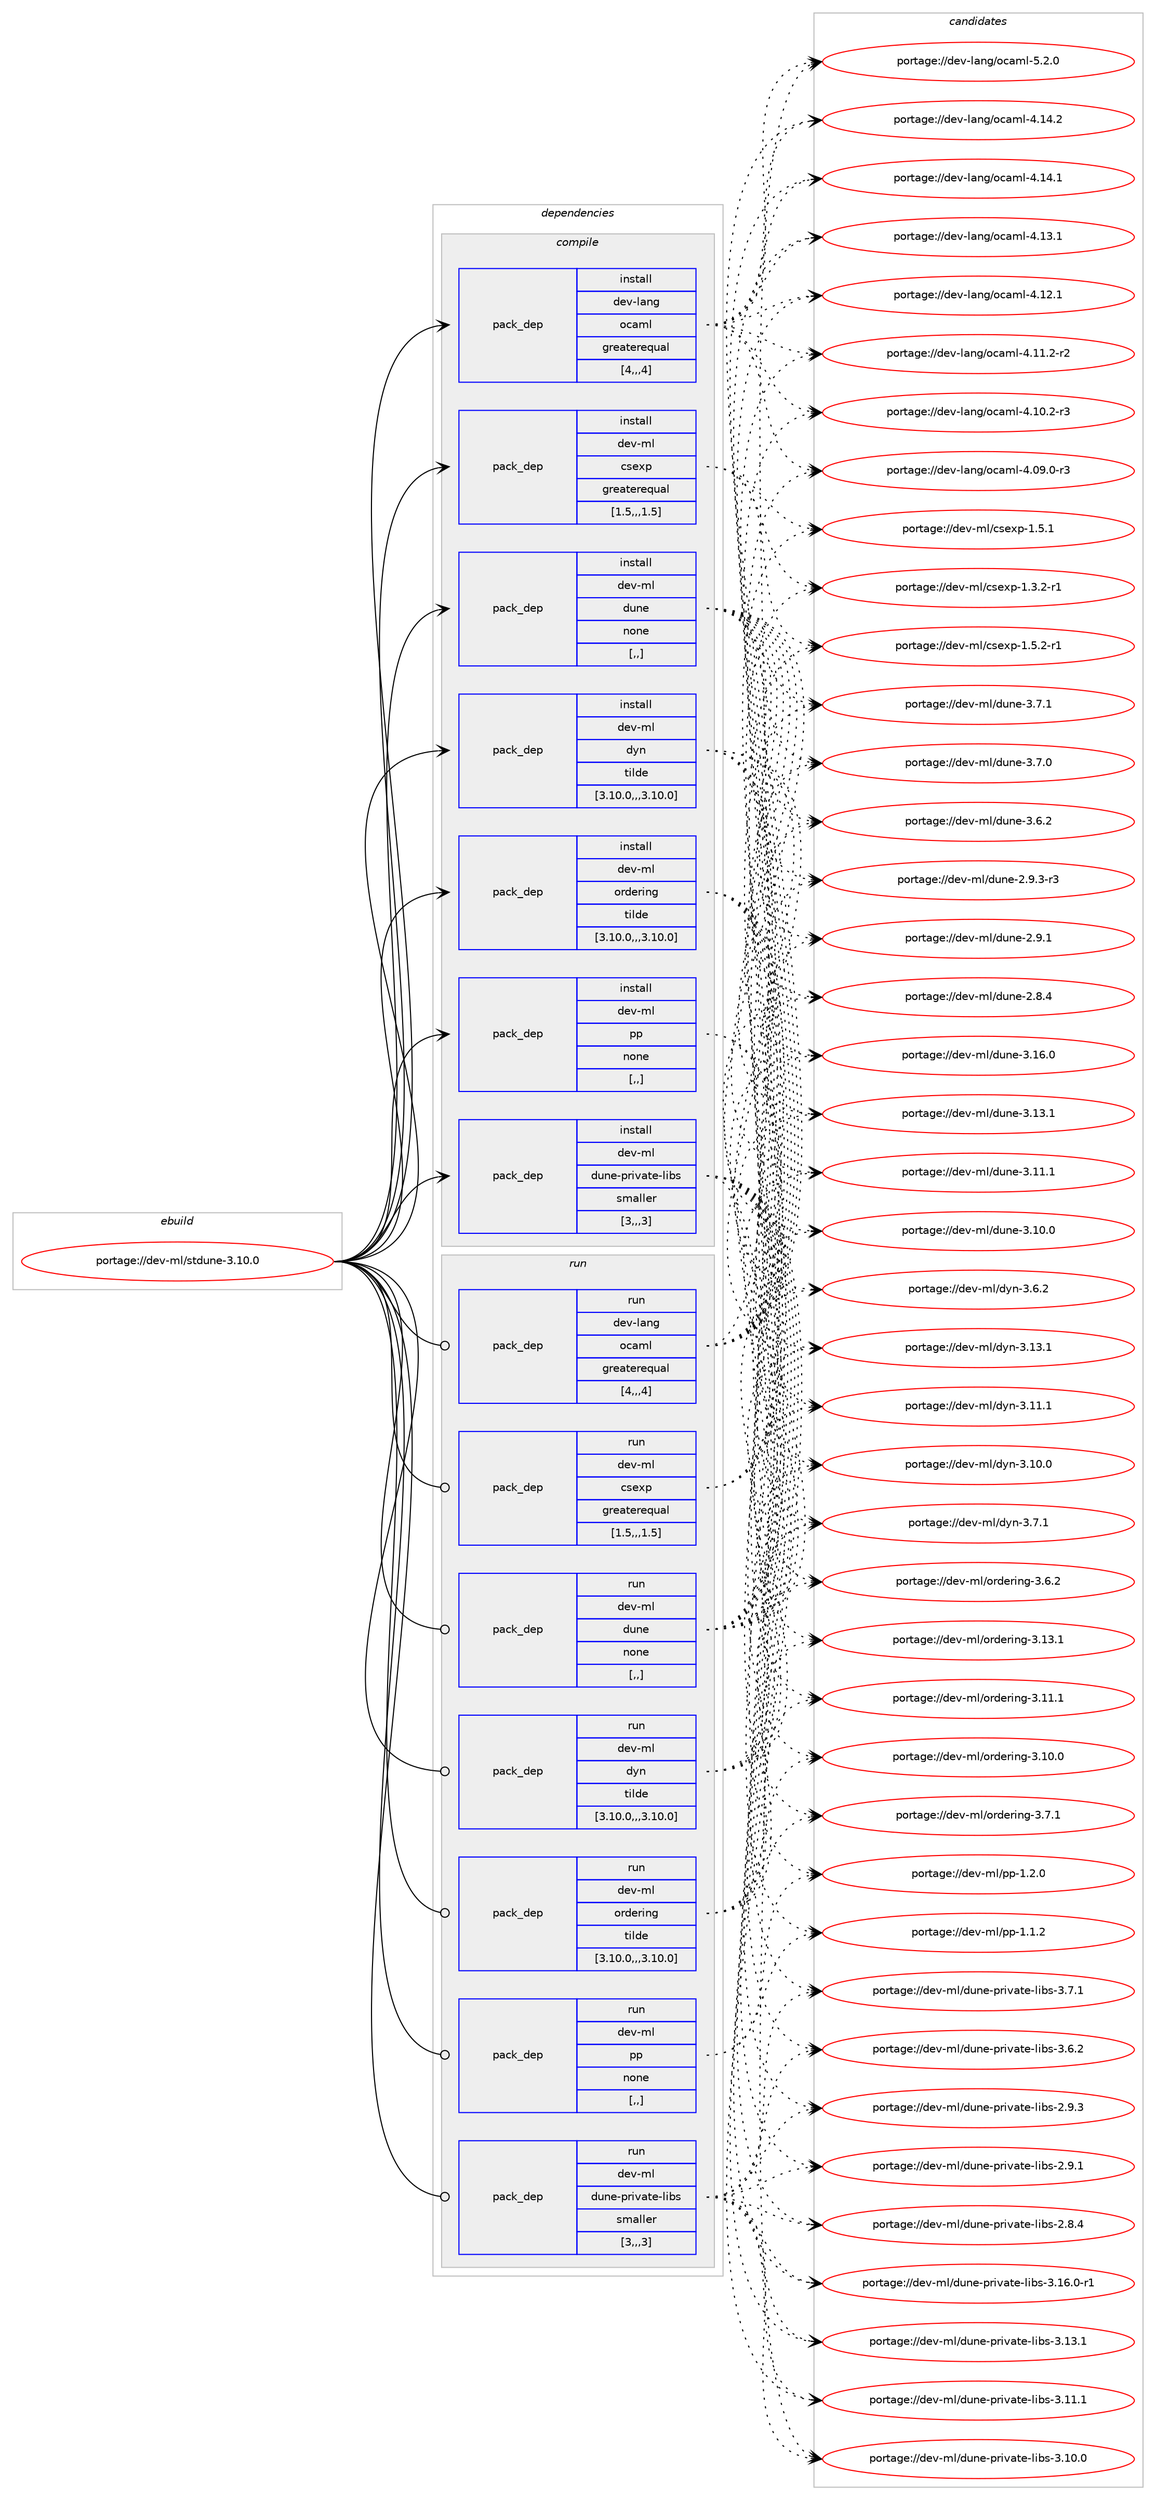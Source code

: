 digraph prolog {

# *************
# Graph options
# *************

newrank=true;
concentrate=true;
compound=true;
graph [rankdir=LR,fontname=Helvetica,fontsize=10,ranksep=1.5];#, ranksep=2.5, nodesep=0.2];
edge  [arrowhead=vee];
node  [fontname=Helvetica,fontsize=10];

# **********
# The ebuild
# **********

subgraph cluster_leftcol {
color=gray;
label=<<i>ebuild</i>>;
id [label="portage://dev-ml/stdune-3.10.0", color=red, width=4, href="../dev-ml/stdune-3.10.0.svg"];
}

# ****************
# The dependencies
# ****************

subgraph cluster_midcol {
color=gray;
label=<<i>dependencies</i>>;
subgraph cluster_compile {
fillcolor="#eeeeee";
style=filled;
label=<<i>compile</i>>;
subgraph pack94167 {
dependency125145 [label=<<TABLE BORDER="0" CELLBORDER="1" CELLSPACING="0" CELLPADDING="4" WIDTH="220"><TR><TD ROWSPAN="6" CELLPADDING="30">pack_dep</TD></TR><TR><TD WIDTH="110">install</TD></TR><TR><TD>dev-lang</TD></TR><TR><TD>ocaml</TD></TR><TR><TD>greaterequal</TD></TR><TR><TD>[4,,,4]</TD></TR></TABLE>>, shape=none, color=blue];
}
id:e -> dependency125145:w [weight=20,style="solid",arrowhead="vee"];
subgraph pack94168 {
dependency125146 [label=<<TABLE BORDER="0" CELLBORDER="1" CELLSPACING="0" CELLPADDING="4" WIDTH="220"><TR><TD ROWSPAN="6" CELLPADDING="30">pack_dep</TD></TR><TR><TD WIDTH="110">install</TD></TR><TR><TD>dev-ml</TD></TR><TR><TD>csexp</TD></TR><TR><TD>greaterequal</TD></TR><TR><TD>[1.5,,,1.5]</TD></TR></TABLE>>, shape=none, color=blue];
}
id:e -> dependency125146:w [weight=20,style="solid",arrowhead="vee"];
subgraph pack94169 {
dependency125147 [label=<<TABLE BORDER="0" CELLBORDER="1" CELLSPACING="0" CELLPADDING="4" WIDTH="220"><TR><TD ROWSPAN="6" CELLPADDING="30">pack_dep</TD></TR><TR><TD WIDTH="110">install</TD></TR><TR><TD>dev-ml</TD></TR><TR><TD>dune</TD></TR><TR><TD>none</TD></TR><TR><TD>[,,]</TD></TR></TABLE>>, shape=none, color=blue];
}
id:e -> dependency125147:w [weight=20,style="solid",arrowhead="vee"];
subgraph pack94170 {
dependency125148 [label=<<TABLE BORDER="0" CELLBORDER="1" CELLSPACING="0" CELLPADDING="4" WIDTH="220"><TR><TD ROWSPAN="6" CELLPADDING="30">pack_dep</TD></TR><TR><TD WIDTH="110">install</TD></TR><TR><TD>dev-ml</TD></TR><TR><TD>dyn</TD></TR><TR><TD>tilde</TD></TR><TR><TD>[3.10.0,,,3.10.0]</TD></TR></TABLE>>, shape=none, color=blue];
}
id:e -> dependency125148:w [weight=20,style="solid",arrowhead="vee"];
subgraph pack94171 {
dependency125149 [label=<<TABLE BORDER="0" CELLBORDER="1" CELLSPACING="0" CELLPADDING="4" WIDTH="220"><TR><TD ROWSPAN="6" CELLPADDING="30">pack_dep</TD></TR><TR><TD WIDTH="110">install</TD></TR><TR><TD>dev-ml</TD></TR><TR><TD>ordering</TD></TR><TR><TD>tilde</TD></TR><TR><TD>[3.10.0,,,3.10.0]</TD></TR></TABLE>>, shape=none, color=blue];
}
id:e -> dependency125149:w [weight=20,style="solid",arrowhead="vee"];
subgraph pack94172 {
dependency125150 [label=<<TABLE BORDER="0" CELLBORDER="1" CELLSPACING="0" CELLPADDING="4" WIDTH="220"><TR><TD ROWSPAN="6" CELLPADDING="30">pack_dep</TD></TR><TR><TD WIDTH="110">install</TD></TR><TR><TD>dev-ml</TD></TR><TR><TD>pp</TD></TR><TR><TD>none</TD></TR><TR><TD>[,,]</TD></TR></TABLE>>, shape=none, color=blue];
}
id:e -> dependency125150:w [weight=20,style="solid",arrowhead="vee"];
subgraph pack94173 {
dependency125151 [label=<<TABLE BORDER="0" CELLBORDER="1" CELLSPACING="0" CELLPADDING="4" WIDTH="220"><TR><TD ROWSPAN="6" CELLPADDING="30">pack_dep</TD></TR><TR><TD WIDTH="110">install</TD></TR><TR><TD>dev-ml</TD></TR><TR><TD>dune-private-libs</TD></TR><TR><TD>smaller</TD></TR><TR><TD>[3,,,3]</TD></TR></TABLE>>, shape=none, color=blue];
}
id:e -> dependency125151:w [weight=20,style="solid",arrowhead="vee"];
}
subgraph cluster_compileandrun {
fillcolor="#eeeeee";
style=filled;
label=<<i>compile and run</i>>;
}
subgraph cluster_run {
fillcolor="#eeeeee";
style=filled;
label=<<i>run</i>>;
subgraph pack94174 {
dependency125152 [label=<<TABLE BORDER="0" CELLBORDER="1" CELLSPACING="0" CELLPADDING="4" WIDTH="220"><TR><TD ROWSPAN="6" CELLPADDING="30">pack_dep</TD></TR><TR><TD WIDTH="110">run</TD></TR><TR><TD>dev-lang</TD></TR><TR><TD>ocaml</TD></TR><TR><TD>greaterequal</TD></TR><TR><TD>[4,,,4]</TD></TR></TABLE>>, shape=none, color=blue];
}
id:e -> dependency125152:w [weight=20,style="solid",arrowhead="odot"];
subgraph pack94175 {
dependency125153 [label=<<TABLE BORDER="0" CELLBORDER="1" CELLSPACING="0" CELLPADDING="4" WIDTH="220"><TR><TD ROWSPAN="6" CELLPADDING="30">pack_dep</TD></TR><TR><TD WIDTH="110">run</TD></TR><TR><TD>dev-ml</TD></TR><TR><TD>csexp</TD></TR><TR><TD>greaterequal</TD></TR><TR><TD>[1.5,,,1.5]</TD></TR></TABLE>>, shape=none, color=blue];
}
id:e -> dependency125153:w [weight=20,style="solid",arrowhead="odot"];
subgraph pack94176 {
dependency125154 [label=<<TABLE BORDER="0" CELLBORDER="1" CELLSPACING="0" CELLPADDING="4" WIDTH="220"><TR><TD ROWSPAN="6" CELLPADDING="30">pack_dep</TD></TR><TR><TD WIDTH="110">run</TD></TR><TR><TD>dev-ml</TD></TR><TR><TD>dune</TD></TR><TR><TD>none</TD></TR><TR><TD>[,,]</TD></TR></TABLE>>, shape=none, color=blue];
}
id:e -> dependency125154:w [weight=20,style="solid",arrowhead="odot"];
subgraph pack94177 {
dependency125155 [label=<<TABLE BORDER="0" CELLBORDER="1" CELLSPACING="0" CELLPADDING="4" WIDTH="220"><TR><TD ROWSPAN="6" CELLPADDING="30">pack_dep</TD></TR><TR><TD WIDTH="110">run</TD></TR><TR><TD>dev-ml</TD></TR><TR><TD>dyn</TD></TR><TR><TD>tilde</TD></TR><TR><TD>[3.10.0,,,3.10.0]</TD></TR></TABLE>>, shape=none, color=blue];
}
id:e -> dependency125155:w [weight=20,style="solid",arrowhead="odot"];
subgraph pack94178 {
dependency125156 [label=<<TABLE BORDER="0" CELLBORDER="1" CELLSPACING="0" CELLPADDING="4" WIDTH="220"><TR><TD ROWSPAN="6" CELLPADDING="30">pack_dep</TD></TR><TR><TD WIDTH="110">run</TD></TR><TR><TD>dev-ml</TD></TR><TR><TD>ordering</TD></TR><TR><TD>tilde</TD></TR><TR><TD>[3.10.0,,,3.10.0]</TD></TR></TABLE>>, shape=none, color=blue];
}
id:e -> dependency125156:w [weight=20,style="solid",arrowhead="odot"];
subgraph pack94179 {
dependency125157 [label=<<TABLE BORDER="0" CELLBORDER="1" CELLSPACING="0" CELLPADDING="4" WIDTH="220"><TR><TD ROWSPAN="6" CELLPADDING="30">pack_dep</TD></TR><TR><TD WIDTH="110">run</TD></TR><TR><TD>dev-ml</TD></TR><TR><TD>pp</TD></TR><TR><TD>none</TD></TR><TR><TD>[,,]</TD></TR></TABLE>>, shape=none, color=blue];
}
id:e -> dependency125157:w [weight=20,style="solid",arrowhead="odot"];
subgraph pack94180 {
dependency125158 [label=<<TABLE BORDER="0" CELLBORDER="1" CELLSPACING="0" CELLPADDING="4" WIDTH="220"><TR><TD ROWSPAN="6" CELLPADDING="30">pack_dep</TD></TR><TR><TD WIDTH="110">run</TD></TR><TR><TD>dev-ml</TD></TR><TR><TD>dune-private-libs</TD></TR><TR><TD>smaller</TD></TR><TR><TD>[3,,,3]</TD></TR></TABLE>>, shape=none, color=blue];
}
id:e -> dependency125158:w [weight=20,style="solid",arrowhead="odot"];
}
}

# **************
# The candidates
# **************

subgraph cluster_choices {
rank=same;
color=gray;
label=<<i>candidates</i>>;

subgraph choice94167 {
color=black;
nodesep=1;
choice1001011184510897110103471119997109108455346504648 [label="portage://dev-lang/ocaml-5.2.0", color=red, width=4,href="../dev-lang/ocaml-5.2.0.svg"];
choice100101118451089711010347111999710910845524649524650 [label="portage://dev-lang/ocaml-4.14.2", color=red, width=4,href="../dev-lang/ocaml-4.14.2.svg"];
choice100101118451089711010347111999710910845524649524649 [label="portage://dev-lang/ocaml-4.14.1", color=red, width=4,href="../dev-lang/ocaml-4.14.1.svg"];
choice100101118451089711010347111999710910845524649514649 [label="portage://dev-lang/ocaml-4.13.1", color=red, width=4,href="../dev-lang/ocaml-4.13.1.svg"];
choice100101118451089711010347111999710910845524649504649 [label="portage://dev-lang/ocaml-4.12.1", color=red, width=4,href="../dev-lang/ocaml-4.12.1.svg"];
choice1001011184510897110103471119997109108455246494946504511450 [label="portage://dev-lang/ocaml-4.11.2-r2", color=red, width=4,href="../dev-lang/ocaml-4.11.2-r2.svg"];
choice1001011184510897110103471119997109108455246494846504511451 [label="portage://dev-lang/ocaml-4.10.2-r3", color=red, width=4,href="../dev-lang/ocaml-4.10.2-r3.svg"];
choice1001011184510897110103471119997109108455246485746484511451 [label="portage://dev-lang/ocaml-4.09.0-r3", color=red, width=4,href="../dev-lang/ocaml-4.09.0-r3.svg"];
dependency125145:e -> choice1001011184510897110103471119997109108455346504648:w [style=dotted,weight="100"];
dependency125145:e -> choice100101118451089711010347111999710910845524649524650:w [style=dotted,weight="100"];
dependency125145:e -> choice100101118451089711010347111999710910845524649524649:w [style=dotted,weight="100"];
dependency125145:e -> choice100101118451089711010347111999710910845524649514649:w [style=dotted,weight="100"];
dependency125145:e -> choice100101118451089711010347111999710910845524649504649:w [style=dotted,weight="100"];
dependency125145:e -> choice1001011184510897110103471119997109108455246494946504511450:w [style=dotted,weight="100"];
dependency125145:e -> choice1001011184510897110103471119997109108455246494846504511451:w [style=dotted,weight="100"];
dependency125145:e -> choice1001011184510897110103471119997109108455246485746484511451:w [style=dotted,weight="100"];
}
subgraph choice94168 {
color=black;
nodesep=1;
choice1001011184510910847991151011201124549465346504511449 [label="portage://dev-ml/csexp-1.5.2-r1", color=red, width=4,href="../dev-ml/csexp-1.5.2-r1.svg"];
choice100101118451091084799115101120112454946534649 [label="portage://dev-ml/csexp-1.5.1", color=red, width=4,href="../dev-ml/csexp-1.5.1.svg"];
choice1001011184510910847991151011201124549465146504511449 [label="portage://dev-ml/csexp-1.3.2-r1", color=red, width=4,href="../dev-ml/csexp-1.3.2-r1.svg"];
dependency125146:e -> choice1001011184510910847991151011201124549465346504511449:w [style=dotted,weight="100"];
dependency125146:e -> choice100101118451091084799115101120112454946534649:w [style=dotted,weight="100"];
dependency125146:e -> choice1001011184510910847991151011201124549465146504511449:w [style=dotted,weight="100"];
}
subgraph choice94169 {
color=black;
nodesep=1;
choice100101118451091084710011711010145514649544648 [label="portage://dev-ml/dune-3.16.0", color=red, width=4,href="../dev-ml/dune-3.16.0.svg"];
choice100101118451091084710011711010145514649514649 [label="portage://dev-ml/dune-3.13.1", color=red, width=4,href="../dev-ml/dune-3.13.1.svg"];
choice100101118451091084710011711010145514649494649 [label="portage://dev-ml/dune-3.11.1", color=red, width=4,href="../dev-ml/dune-3.11.1.svg"];
choice100101118451091084710011711010145514649484648 [label="portage://dev-ml/dune-3.10.0", color=red, width=4,href="../dev-ml/dune-3.10.0.svg"];
choice1001011184510910847100117110101455146554649 [label="portage://dev-ml/dune-3.7.1", color=red, width=4,href="../dev-ml/dune-3.7.1.svg"];
choice1001011184510910847100117110101455146554648 [label="portage://dev-ml/dune-3.7.0", color=red, width=4,href="../dev-ml/dune-3.7.0.svg"];
choice1001011184510910847100117110101455146544650 [label="portage://dev-ml/dune-3.6.2", color=red, width=4,href="../dev-ml/dune-3.6.2.svg"];
choice10010111845109108471001171101014550465746514511451 [label="portage://dev-ml/dune-2.9.3-r3", color=red, width=4,href="../dev-ml/dune-2.9.3-r3.svg"];
choice1001011184510910847100117110101455046574649 [label="portage://dev-ml/dune-2.9.1", color=red, width=4,href="../dev-ml/dune-2.9.1.svg"];
choice1001011184510910847100117110101455046564652 [label="portage://dev-ml/dune-2.8.4", color=red, width=4,href="../dev-ml/dune-2.8.4.svg"];
dependency125147:e -> choice100101118451091084710011711010145514649544648:w [style=dotted,weight="100"];
dependency125147:e -> choice100101118451091084710011711010145514649514649:w [style=dotted,weight="100"];
dependency125147:e -> choice100101118451091084710011711010145514649494649:w [style=dotted,weight="100"];
dependency125147:e -> choice100101118451091084710011711010145514649484648:w [style=dotted,weight="100"];
dependency125147:e -> choice1001011184510910847100117110101455146554649:w [style=dotted,weight="100"];
dependency125147:e -> choice1001011184510910847100117110101455146554648:w [style=dotted,weight="100"];
dependency125147:e -> choice1001011184510910847100117110101455146544650:w [style=dotted,weight="100"];
dependency125147:e -> choice10010111845109108471001171101014550465746514511451:w [style=dotted,weight="100"];
dependency125147:e -> choice1001011184510910847100117110101455046574649:w [style=dotted,weight="100"];
dependency125147:e -> choice1001011184510910847100117110101455046564652:w [style=dotted,weight="100"];
}
subgraph choice94170 {
color=black;
nodesep=1;
choice100101118451091084710012111045514649514649 [label="portage://dev-ml/dyn-3.13.1", color=red, width=4,href="../dev-ml/dyn-3.13.1.svg"];
choice100101118451091084710012111045514649494649 [label="portage://dev-ml/dyn-3.11.1", color=red, width=4,href="../dev-ml/dyn-3.11.1.svg"];
choice100101118451091084710012111045514649484648 [label="portage://dev-ml/dyn-3.10.0", color=red, width=4,href="../dev-ml/dyn-3.10.0.svg"];
choice1001011184510910847100121110455146554649 [label="portage://dev-ml/dyn-3.7.1", color=red, width=4,href="../dev-ml/dyn-3.7.1.svg"];
choice1001011184510910847100121110455146544650 [label="portage://dev-ml/dyn-3.6.2", color=red, width=4,href="../dev-ml/dyn-3.6.2.svg"];
dependency125148:e -> choice100101118451091084710012111045514649514649:w [style=dotted,weight="100"];
dependency125148:e -> choice100101118451091084710012111045514649494649:w [style=dotted,weight="100"];
dependency125148:e -> choice100101118451091084710012111045514649484648:w [style=dotted,weight="100"];
dependency125148:e -> choice1001011184510910847100121110455146554649:w [style=dotted,weight="100"];
dependency125148:e -> choice1001011184510910847100121110455146544650:w [style=dotted,weight="100"];
}
subgraph choice94171 {
color=black;
nodesep=1;
choice100101118451091084711111410010111410511010345514649514649 [label="portage://dev-ml/ordering-3.13.1", color=red, width=4,href="../dev-ml/ordering-3.13.1.svg"];
choice100101118451091084711111410010111410511010345514649494649 [label="portage://dev-ml/ordering-3.11.1", color=red, width=4,href="../dev-ml/ordering-3.11.1.svg"];
choice100101118451091084711111410010111410511010345514649484648 [label="portage://dev-ml/ordering-3.10.0", color=red, width=4,href="../dev-ml/ordering-3.10.0.svg"];
choice1001011184510910847111114100101114105110103455146554649 [label="portage://dev-ml/ordering-3.7.1", color=red, width=4,href="../dev-ml/ordering-3.7.1.svg"];
choice1001011184510910847111114100101114105110103455146544650 [label="portage://dev-ml/ordering-3.6.2", color=red, width=4,href="../dev-ml/ordering-3.6.2.svg"];
dependency125149:e -> choice100101118451091084711111410010111410511010345514649514649:w [style=dotted,weight="100"];
dependency125149:e -> choice100101118451091084711111410010111410511010345514649494649:w [style=dotted,weight="100"];
dependency125149:e -> choice100101118451091084711111410010111410511010345514649484648:w [style=dotted,weight="100"];
dependency125149:e -> choice1001011184510910847111114100101114105110103455146554649:w [style=dotted,weight="100"];
dependency125149:e -> choice1001011184510910847111114100101114105110103455146544650:w [style=dotted,weight="100"];
}
subgraph choice94172 {
color=black;
nodesep=1;
choice1001011184510910847112112454946504648 [label="portage://dev-ml/pp-1.2.0", color=red, width=4,href="../dev-ml/pp-1.2.0.svg"];
choice1001011184510910847112112454946494650 [label="portage://dev-ml/pp-1.1.2", color=red, width=4,href="../dev-ml/pp-1.1.2.svg"];
dependency125150:e -> choice1001011184510910847112112454946504648:w [style=dotted,weight="100"];
dependency125150:e -> choice1001011184510910847112112454946494650:w [style=dotted,weight="100"];
}
subgraph choice94173 {
color=black;
nodesep=1;
choice100101118451091084710011711010145112114105118971161014510810598115455146495446484511449 [label="portage://dev-ml/dune-private-libs-3.16.0-r1", color=red, width=4,href="../dev-ml/dune-private-libs-3.16.0-r1.svg"];
choice10010111845109108471001171101014511211410511897116101451081059811545514649514649 [label="portage://dev-ml/dune-private-libs-3.13.1", color=red, width=4,href="../dev-ml/dune-private-libs-3.13.1.svg"];
choice10010111845109108471001171101014511211410511897116101451081059811545514649494649 [label="portage://dev-ml/dune-private-libs-3.11.1", color=red, width=4,href="../dev-ml/dune-private-libs-3.11.1.svg"];
choice10010111845109108471001171101014511211410511897116101451081059811545514649484648 [label="portage://dev-ml/dune-private-libs-3.10.0", color=red, width=4,href="../dev-ml/dune-private-libs-3.10.0.svg"];
choice100101118451091084710011711010145112114105118971161014510810598115455146554649 [label="portage://dev-ml/dune-private-libs-3.7.1", color=red, width=4,href="../dev-ml/dune-private-libs-3.7.1.svg"];
choice100101118451091084710011711010145112114105118971161014510810598115455146544650 [label="portage://dev-ml/dune-private-libs-3.6.2", color=red, width=4,href="../dev-ml/dune-private-libs-3.6.2.svg"];
choice100101118451091084710011711010145112114105118971161014510810598115455046574651 [label="portage://dev-ml/dune-private-libs-2.9.3", color=red, width=4,href="../dev-ml/dune-private-libs-2.9.3.svg"];
choice100101118451091084710011711010145112114105118971161014510810598115455046574649 [label="portage://dev-ml/dune-private-libs-2.9.1", color=red, width=4,href="../dev-ml/dune-private-libs-2.9.1.svg"];
choice100101118451091084710011711010145112114105118971161014510810598115455046564652 [label="portage://dev-ml/dune-private-libs-2.8.4", color=red, width=4,href="../dev-ml/dune-private-libs-2.8.4.svg"];
dependency125151:e -> choice100101118451091084710011711010145112114105118971161014510810598115455146495446484511449:w [style=dotted,weight="100"];
dependency125151:e -> choice10010111845109108471001171101014511211410511897116101451081059811545514649514649:w [style=dotted,weight="100"];
dependency125151:e -> choice10010111845109108471001171101014511211410511897116101451081059811545514649494649:w [style=dotted,weight="100"];
dependency125151:e -> choice10010111845109108471001171101014511211410511897116101451081059811545514649484648:w [style=dotted,weight="100"];
dependency125151:e -> choice100101118451091084710011711010145112114105118971161014510810598115455146554649:w [style=dotted,weight="100"];
dependency125151:e -> choice100101118451091084710011711010145112114105118971161014510810598115455146544650:w [style=dotted,weight="100"];
dependency125151:e -> choice100101118451091084710011711010145112114105118971161014510810598115455046574651:w [style=dotted,weight="100"];
dependency125151:e -> choice100101118451091084710011711010145112114105118971161014510810598115455046574649:w [style=dotted,weight="100"];
dependency125151:e -> choice100101118451091084710011711010145112114105118971161014510810598115455046564652:w [style=dotted,weight="100"];
}
subgraph choice94174 {
color=black;
nodesep=1;
choice1001011184510897110103471119997109108455346504648 [label="portage://dev-lang/ocaml-5.2.0", color=red, width=4,href="../dev-lang/ocaml-5.2.0.svg"];
choice100101118451089711010347111999710910845524649524650 [label="portage://dev-lang/ocaml-4.14.2", color=red, width=4,href="../dev-lang/ocaml-4.14.2.svg"];
choice100101118451089711010347111999710910845524649524649 [label="portage://dev-lang/ocaml-4.14.1", color=red, width=4,href="../dev-lang/ocaml-4.14.1.svg"];
choice100101118451089711010347111999710910845524649514649 [label="portage://dev-lang/ocaml-4.13.1", color=red, width=4,href="../dev-lang/ocaml-4.13.1.svg"];
choice100101118451089711010347111999710910845524649504649 [label="portage://dev-lang/ocaml-4.12.1", color=red, width=4,href="../dev-lang/ocaml-4.12.1.svg"];
choice1001011184510897110103471119997109108455246494946504511450 [label="portage://dev-lang/ocaml-4.11.2-r2", color=red, width=4,href="../dev-lang/ocaml-4.11.2-r2.svg"];
choice1001011184510897110103471119997109108455246494846504511451 [label="portage://dev-lang/ocaml-4.10.2-r3", color=red, width=4,href="../dev-lang/ocaml-4.10.2-r3.svg"];
choice1001011184510897110103471119997109108455246485746484511451 [label="portage://dev-lang/ocaml-4.09.0-r3", color=red, width=4,href="../dev-lang/ocaml-4.09.0-r3.svg"];
dependency125152:e -> choice1001011184510897110103471119997109108455346504648:w [style=dotted,weight="100"];
dependency125152:e -> choice100101118451089711010347111999710910845524649524650:w [style=dotted,weight="100"];
dependency125152:e -> choice100101118451089711010347111999710910845524649524649:w [style=dotted,weight="100"];
dependency125152:e -> choice100101118451089711010347111999710910845524649514649:w [style=dotted,weight="100"];
dependency125152:e -> choice100101118451089711010347111999710910845524649504649:w [style=dotted,weight="100"];
dependency125152:e -> choice1001011184510897110103471119997109108455246494946504511450:w [style=dotted,weight="100"];
dependency125152:e -> choice1001011184510897110103471119997109108455246494846504511451:w [style=dotted,weight="100"];
dependency125152:e -> choice1001011184510897110103471119997109108455246485746484511451:w [style=dotted,weight="100"];
}
subgraph choice94175 {
color=black;
nodesep=1;
choice1001011184510910847991151011201124549465346504511449 [label="portage://dev-ml/csexp-1.5.2-r1", color=red, width=4,href="../dev-ml/csexp-1.5.2-r1.svg"];
choice100101118451091084799115101120112454946534649 [label="portage://dev-ml/csexp-1.5.1", color=red, width=4,href="../dev-ml/csexp-1.5.1.svg"];
choice1001011184510910847991151011201124549465146504511449 [label="portage://dev-ml/csexp-1.3.2-r1", color=red, width=4,href="../dev-ml/csexp-1.3.2-r1.svg"];
dependency125153:e -> choice1001011184510910847991151011201124549465346504511449:w [style=dotted,weight="100"];
dependency125153:e -> choice100101118451091084799115101120112454946534649:w [style=dotted,weight="100"];
dependency125153:e -> choice1001011184510910847991151011201124549465146504511449:w [style=dotted,weight="100"];
}
subgraph choice94176 {
color=black;
nodesep=1;
choice100101118451091084710011711010145514649544648 [label="portage://dev-ml/dune-3.16.0", color=red, width=4,href="../dev-ml/dune-3.16.0.svg"];
choice100101118451091084710011711010145514649514649 [label="portage://dev-ml/dune-3.13.1", color=red, width=4,href="../dev-ml/dune-3.13.1.svg"];
choice100101118451091084710011711010145514649494649 [label="portage://dev-ml/dune-3.11.1", color=red, width=4,href="../dev-ml/dune-3.11.1.svg"];
choice100101118451091084710011711010145514649484648 [label="portage://dev-ml/dune-3.10.0", color=red, width=4,href="../dev-ml/dune-3.10.0.svg"];
choice1001011184510910847100117110101455146554649 [label="portage://dev-ml/dune-3.7.1", color=red, width=4,href="../dev-ml/dune-3.7.1.svg"];
choice1001011184510910847100117110101455146554648 [label="portage://dev-ml/dune-3.7.0", color=red, width=4,href="../dev-ml/dune-3.7.0.svg"];
choice1001011184510910847100117110101455146544650 [label="portage://dev-ml/dune-3.6.2", color=red, width=4,href="../dev-ml/dune-3.6.2.svg"];
choice10010111845109108471001171101014550465746514511451 [label="portage://dev-ml/dune-2.9.3-r3", color=red, width=4,href="../dev-ml/dune-2.9.3-r3.svg"];
choice1001011184510910847100117110101455046574649 [label="portage://dev-ml/dune-2.9.1", color=red, width=4,href="../dev-ml/dune-2.9.1.svg"];
choice1001011184510910847100117110101455046564652 [label="portage://dev-ml/dune-2.8.4", color=red, width=4,href="../dev-ml/dune-2.8.4.svg"];
dependency125154:e -> choice100101118451091084710011711010145514649544648:w [style=dotted,weight="100"];
dependency125154:e -> choice100101118451091084710011711010145514649514649:w [style=dotted,weight="100"];
dependency125154:e -> choice100101118451091084710011711010145514649494649:w [style=dotted,weight="100"];
dependency125154:e -> choice100101118451091084710011711010145514649484648:w [style=dotted,weight="100"];
dependency125154:e -> choice1001011184510910847100117110101455146554649:w [style=dotted,weight="100"];
dependency125154:e -> choice1001011184510910847100117110101455146554648:w [style=dotted,weight="100"];
dependency125154:e -> choice1001011184510910847100117110101455146544650:w [style=dotted,weight="100"];
dependency125154:e -> choice10010111845109108471001171101014550465746514511451:w [style=dotted,weight="100"];
dependency125154:e -> choice1001011184510910847100117110101455046574649:w [style=dotted,weight="100"];
dependency125154:e -> choice1001011184510910847100117110101455046564652:w [style=dotted,weight="100"];
}
subgraph choice94177 {
color=black;
nodesep=1;
choice100101118451091084710012111045514649514649 [label="portage://dev-ml/dyn-3.13.1", color=red, width=4,href="../dev-ml/dyn-3.13.1.svg"];
choice100101118451091084710012111045514649494649 [label="portage://dev-ml/dyn-3.11.1", color=red, width=4,href="../dev-ml/dyn-3.11.1.svg"];
choice100101118451091084710012111045514649484648 [label="portage://dev-ml/dyn-3.10.0", color=red, width=4,href="../dev-ml/dyn-3.10.0.svg"];
choice1001011184510910847100121110455146554649 [label="portage://dev-ml/dyn-3.7.1", color=red, width=4,href="../dev-ml/dyn-3.7.1.svg"];
choice1001011184510910847100121110455146544650 [label="portage://dev-ml/dyn-3.6.2", color=red, width=4,href="../dev-ml/dyn-3.6.2.svg"];
dependency125155:e -> choice100101118451091084710012111045514649514649:w [style=dotted,weight="100"];
dependency125155:e -> choice100101118451091084710012111045514649494649:w [style=dotted,weight="100"];
dependency125155:e -> choice100101118451091084710012111045514649484648:w [style=dotted,weight="100"];
dependency125155:e -> choice1001011184510910847100121110455146554649:w [style=dotted,weight="100"];
dependency125155:e -> choice1001011184510910847100121110455146544650:w [style=dotted,weight="100"];
}
subgraph choice94178 {
color=black;
nodesep=1;
choice100101118451091084711111410010111410511010345514649514649 [label="portage://dev-ml/ordering-3.13.1", color=red, width=4,href="../dev-ml/ordering-3.13.1.svg"];
choice100101118451091084711111410010111410511010345514649494649 [label="portage://dev-ml/ordering-3.11.1", color=red, width=4,href="../dev-ml/ordering-3.11.1.svg"];
choice100101118451091084711111410010111410511010345514649484648 [label="portage://dev-ml/ordering-3.10.0", color=red, width=4,href="../dev-ml/ordering-3.10.0.svg"];
choice1001011184510910847111114100101114105110103455146554649 [label="portage://dev-ml/ordering-3.7.1", color=red, width=4,href="../dev-ml/ordering-3.7.1.svg"];
choice1001011184510910847111114100101114105110103455146544650 [label="portage://dev-ml/ordering-3.6.2", color=red, width=4,href="../dev-ml/ordering-3.6.2.svg"];
dependency125156:e -> choice100101118451091084711111410010111410511010345514649514649:w [style=dotted,weight="100"];
dependency125156:e -> choice100101118451091084711111410010111410511010345514649494649:w [style=dotted,weight="100"];
dependency125156:e -> choice100101118451091084711111410010111410511010345514649484648:w [style=dotted,weight="100"];
dependency125156:e -> choice1001011184510910847111114100101114105110103455146554649:w [style=dotted,weight="100"];
dependency125156:e -> choice1001011184510910847111114100101114105110103455146544650:w [style=dotted,weight="100"];
}
subgraph choice94179 {
color=black;
nodesep=1;
choice1001011184510910847112112454946504648 [label="portage://dev-ml/pp-1.2.0", color=red, width=4,href="../dev-ml/pp-1.2.0.svg"];
choice1001011184510910847112112454946494650 [label="portage://dev-ml/pp-1.1.2", color=red, width=4,href="../dev-ml/pp-1.1.2.svg"];
dependency125157:e -> choice1001011184510910847112112454946504648:w [style=dotted,weight="100"];
dependency125157:e -> choice1001011184510910847112112454946494650:w [style=dotted,weight="100"];
}
subgraph choice94180 {
color=black;
nodesep=1;
choice100101118451091084710011711010145112114105118971161014510810598115455146495446484511449 [label="portage://dev-ml/dune-private-libs-3.16.0-r1", color=red, width=4,href="../dev-ml/dune-private-libs-3.16.0-r1.svg"];
choice10010111845109108471001171101014511211410511897116101451081059811545514649514649 [label="portage://dev-ml/dune-private-libs-3.13.1", color=red, width=4,href="../dev-ml/dune-private-libs-3.13.1.svg"];
choice10010111845109108471001171101014511211410511897116101451081059811545514649494649 [label="portage://dev-ml/dune-private-libs-3.11.1", color=red, width=4,href="../dev-ml/dune-private-libs-3.11.1.svg"];
choice10010111845109108471001171101014511211410511897116101451081059811545514649484648 [label="portage://dev-ml/dune-private-libs-3.10.0", color=red, width=4,href="../dev-ml/dune-private-libs-3.10.0.svg"];
choice100101118451091084710011711010145112114105118971161014510810598115455146554649 [label="portage://dev-ml/dune-private-libs-3.7.1", color=red, width=4,href="../dev-ml/dune-private-libs-3.7.1.svg"];
choice100101118451091084710011711010145112114105118971161014510810598115455146544650 [label="portage://dev-ml/dune-private-libs-3.6.2", color=red, width=4,href="../dev-ml/dune-private-libs-3.6.2.svg"];
choice100101118451091084710011711010145112114105118971161014510810598115455046574651 [label="portage://dev-ml/dune-private-libs-2.9.3", color=red, width=4,href="../dev-ml/dune-private-libs-2.9.3.svg"];
choice100101118451091084710011711010145112114105118971161014510810598115455046574649 [label="portage://dev-ml/dune-private-libs-2.9.1", color=red, width=4,href="../dev-ml/dune-private-libs-2.9.1.svg"];
choice100101118451091084710011711010145112114105118971161014510810598115455046564652 [label="portage://dev-ml/dune-private-libs-2.8.4", color=red, width=4,href="../dev-ml/dune-private-libs-2.8.4.svg"];
dependency125158:e -> choice100101118451091084710011711010145112114105118971161014510810598115455146495446484511449:w [style=dotted,weight="100"];
dependency125158:e -> choice10010111845109108471001171101014511211410511897116101451081059811545514649514649:w [style=dotted,weight="100"];
dependency125158:e -> choice10010111845109108471001171101014511211410511897116101451081059811545514649494649:w [style=dotted,weight="100"];
dependency125158:e -> choice10010111845109108471001171101014511211410511897116101451081059811545514649484648:w [style=dotted,weight="100"];
dependency125158:e -> choice100101118451091084710011711010145112114105118971161014510810598115455146554649:w [style=dotted,weight="100"];
dependency125158:e -> choice100101118451091084710011711010145112114105118971161014510810598115455146544650:w [style=dotted,weight="100"];
dependency125158:e -> choice100101118451091084710011711010145112114105118971161014510810598115455046574651:w [style=dotted,weight="100"];
dependency125158:e -> choice100101118451091084710011711010145112114105118971161014510810598115455046574649:w [style=dotted,weight="100"];
dependency125158:e -> choice100101118451091084710011711010145112114105118971161014510810598115455046564652:w [style=dotted,weight="100"];
}
}

}
